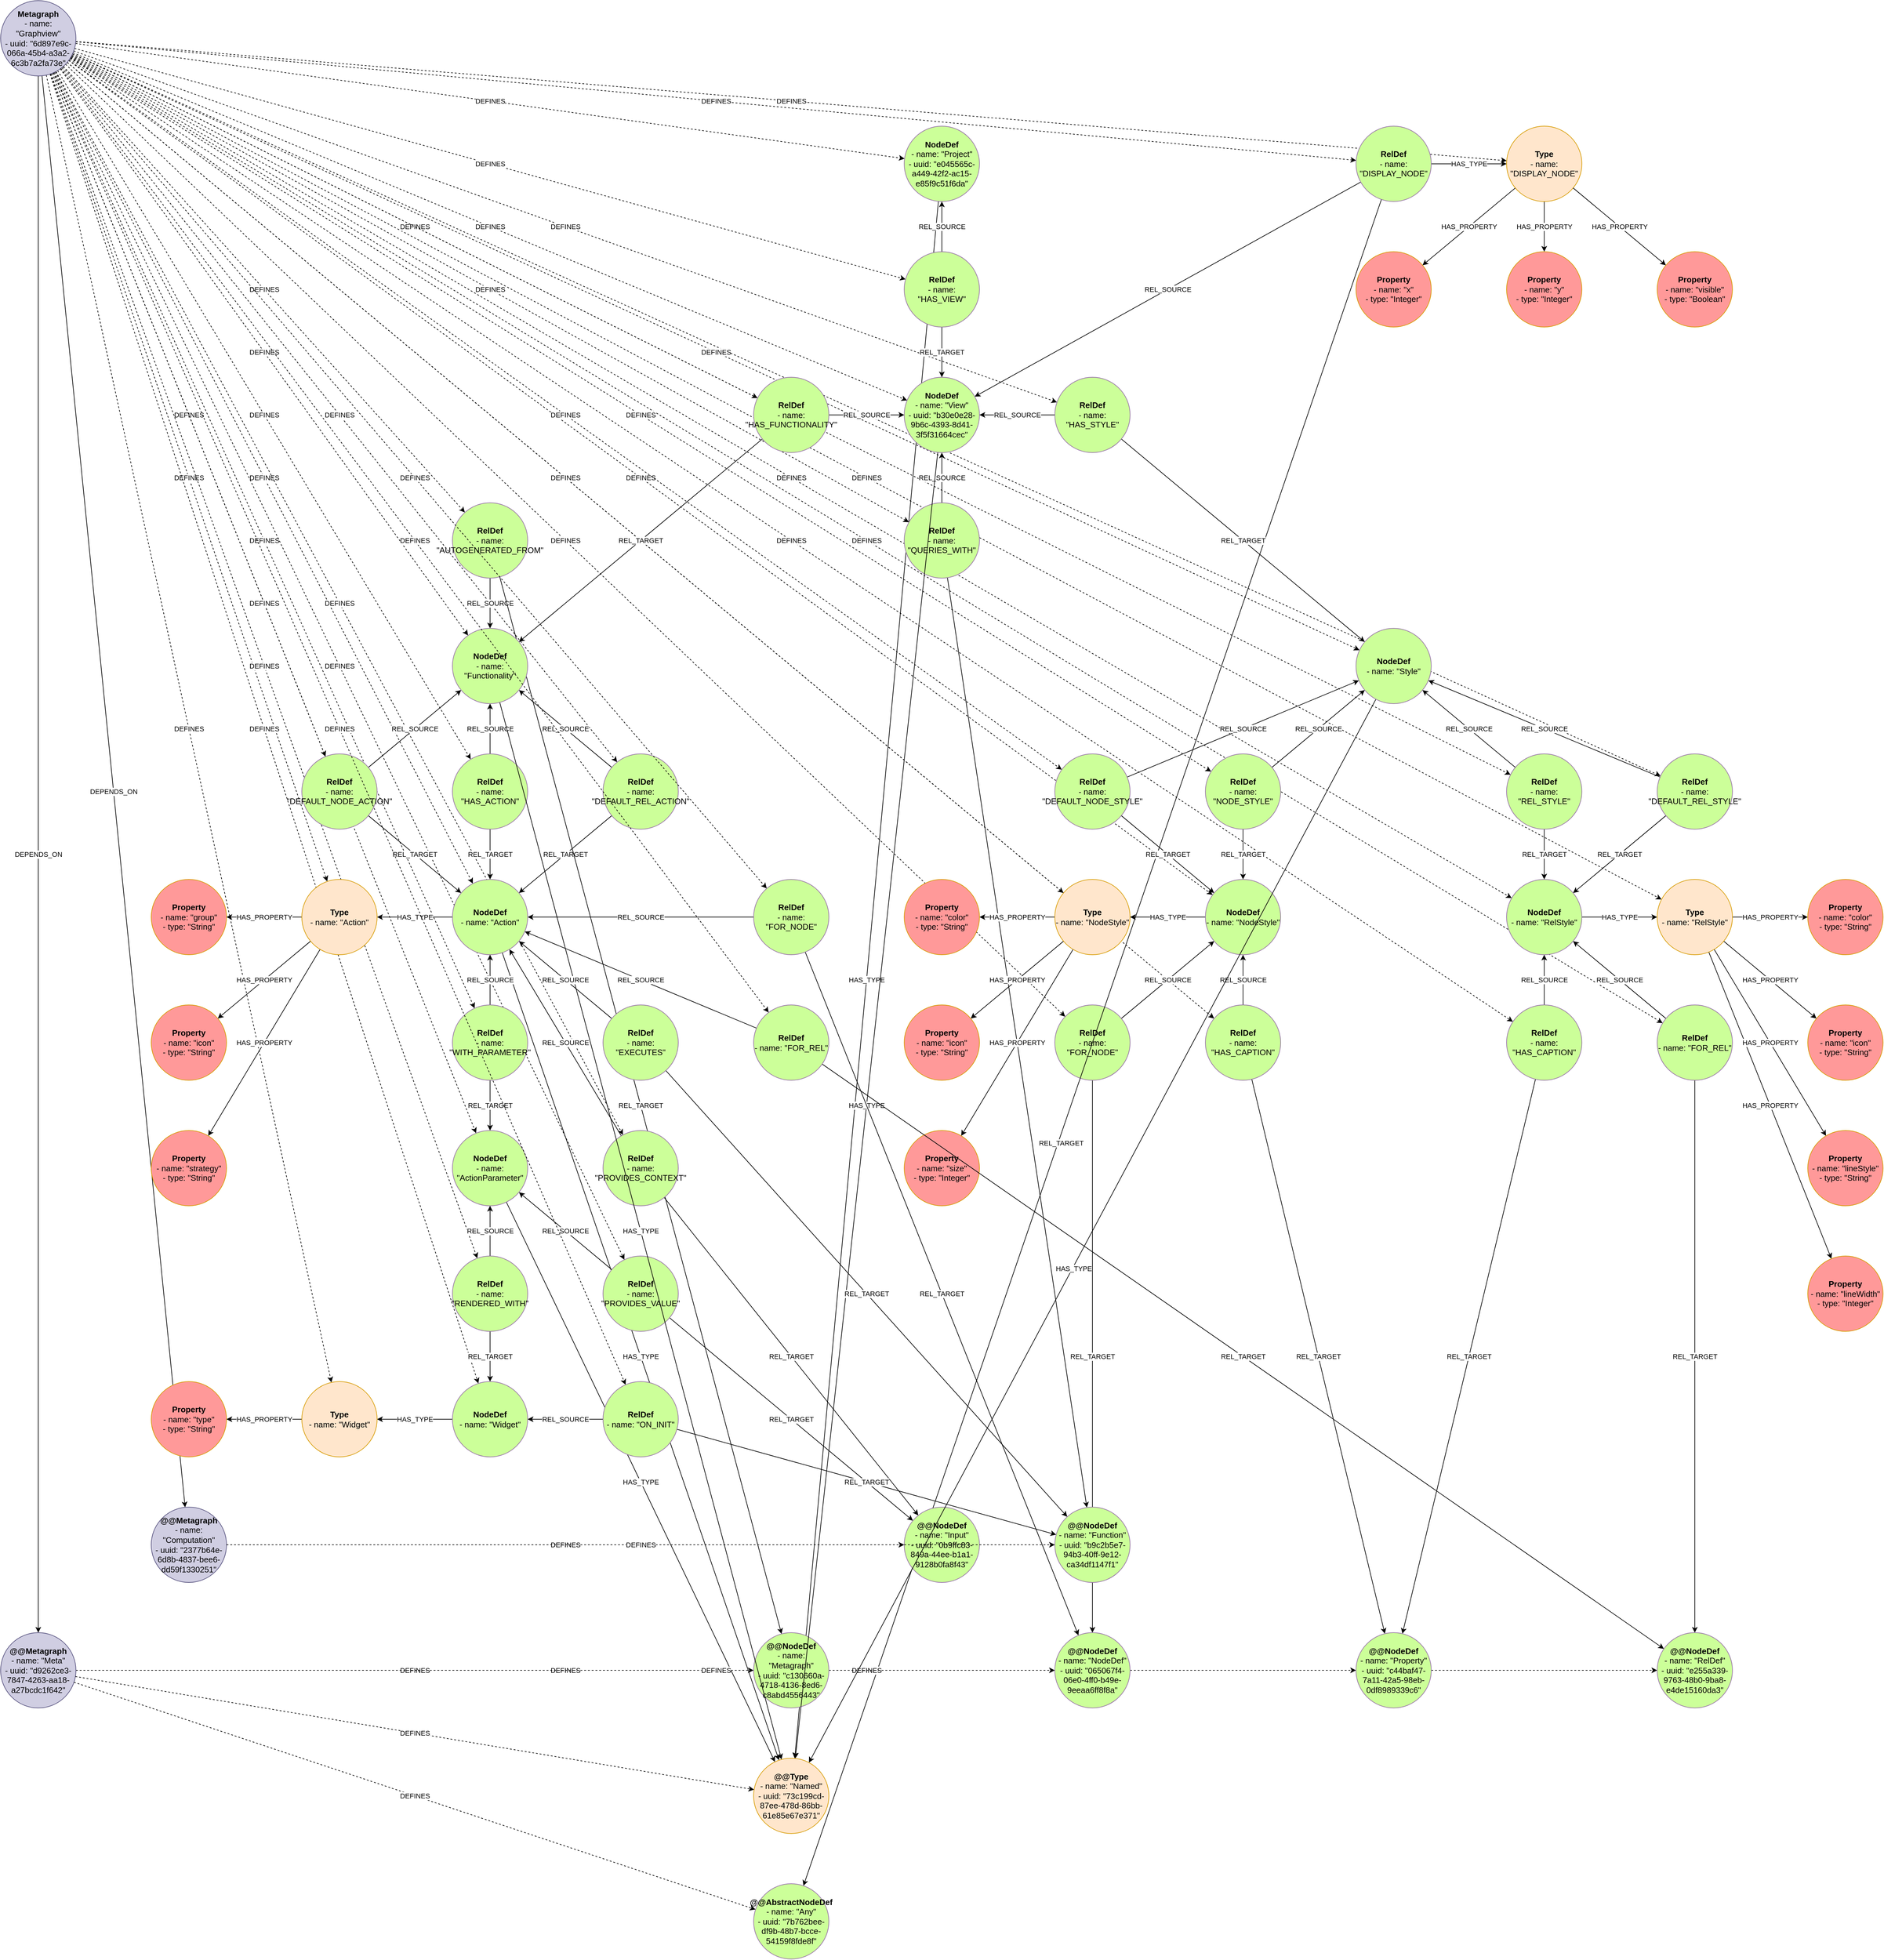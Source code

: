 <mxfile>
    <diagram id="LjE-Ckj6UFavFTyb6Hqb" name="Page-1">
        <mxGraphModel dx="1444" dy="1310" grid="1" gridSize="10" guides="1" tooltips="1" connect="1" arrows="1" fold="1" page="1" pageScale="1" pageWidth="1169" pageHeight="827" math="0" shadow="0">
            <root>
                <mxCell id="0"/>
                <mxCell id="1" parent="0"/>
                <mxCell id="294" value="REL_SOURCE" style="edgeStyle=none;html=1;" parent="1" source="290" target="57" edge="1">
                    <mxGeometry relative="1" as="geometry">
                        <mxPoint as="offset"/>
                    </mxGeometry>
                </mxCell>
                <mxCell id="186" value="REL_TARGET" style="edgeStyle=none;html=1;" parent="1" source="141" target="298" edge="1">
                    <mxGeometry relative="1" as="geometry">
                        <mxPoint x="3170" y="-820" as="targetPoint"/>
                    </mxGeometry>
                </mxCell>
                <mxCell id="4" value="DEFINES" style="edgeStyle=none;rounded=0;orthogonalLoop=1;jettySize=auto;html=1;dashed=1;" parent="1" source="45" target="91" edge="1">
                    <mxGeometry relative="1" as="geometry"/>
                </mxCell>
                <mxCell id="8" value="DEFINES" style="edgeStyle=none;rounded=0;orthogonalLoop=1;jettySize=auto;html=1;dashed=1;" parent="1" source="45" target="123" edge="1">
                    <mxGeometry relative="1" as="geometry"/>
                </mxCell>
                <mxCell id="9" value="DEFINES" style="edgeStyle=none;rounded=0;orthogonalLoop=1;jettySize=auto;html=1;dashed=1;" parent="1" source="45" target="141" edge="1">
                    <mxGeometry relative="1" as="geometry"/>
                </mxCell>
                <mxCell id="11" value="DEFINES" style="edgeStyle=none;rounded=0;orthogonalLoop=1;jettySize=auto;html=1;dashed=1;" parent="1" source="45" target="96" edge="1">
                    <mxGeometry relative="1" as="geometry"/>
                </mxCell>
                <mxCell id="12" value="DEFINES" style="edgeStyle=none;rounded=0;orthogonalLoop=1;jettySize=auto;html=1;dashed=1;" parent="1" source="45" target="74" edge="1">
                    <mxGeometry relative="1" as="geometry"/>
                </mxCell>
                <mxCell id="13" value="DEFINES" style="edgeStyle=none;rounded=0;orthogonalLoop=1;jettySize=auto;html=1;dashed=1;" parent="1" source="45" target="153" edge="1">
                    <mxGeometry relative="1" as="geometry"/>
                </mxCell>
                <mxCell id="14" value="DEFINES" style="edgeStyle=none;rounded=0;orthogonalLoop=1;jettySize=auto;html=1;dashed=1;" parent="1" source="45" target="48" edge="1">
                    <mxGeometry relative="1" as="geometry"/>
                </mxCell>
                <mxCell id="16" value="DEFINES" style="edgeStyle=none;rounded=0;orthogonalLoop=1;jettySize=auto;html=1;dashed=1;" parent="1" source="45" target="131" edge="1">
                    <mxGeometry relative="1" as="geometry"/>
                </mxCell>
                <mxCell id="17" value="DEFINES" style="edgeStyle=none;rounded=0;orthogonalLoop=1;jettySize=auto;html=1;dashed=1;" parent="1" source="45" target="110" edge="1">
                    <mxGeometry relative="1" as="geometry"/>
                </mxCell>
                <mxCell id="18" value="DEFINES" style="edgeStyle=none;rounded=0;orthogonalLoop=1;jettySize=auto;html=1;dashed=1;" parent="1" source="45" target="134" edge="1">
                    <mxGeometry relative="1" as="geometry"/>
                </mxCell>
                <mxCell id="24" value="DEFINES" style="edgeStyle=none;rounded=0;orthogonalLoop=1;jettySize=auto;html=1;dashed=1;" parent="1" source="45" target="102" edge="1">
                    <mxGeometry relative="1" as="geometry"/>
                </mxCell>
                <mxCell id="27" value="DEFINES" style="edgeStyle=none;rounded=0;orthogonalLoop=1;jettySize=auto;html=1;dashed=1;" parent="1" source="45" target="57" edge="1">
                    <mxGeometry relative="1" as="geometry"/>
                </mxCell>
                <mxCell id="28" value="DEFINES" style="edgeStyle=none;rounded=0;orthogonalLoop=1;jettySize=auto;html=1;dashed=1;" parent="1" source="45" target="157" edge="1">
                    <mxGeometry relative="1" as="geometry"/>
                </mxCell>
                <mxCell id="31" value="DEFINES" style="edgeStyle=none;rounded=0;orthogonalLoop=1;jettySize=auto;html=1;dashed=1;" parent="1" source="45" target="138" edge="1">
                    <mxGeometry relative="1" as="geometry"/>
                </mxCell>
                <mxCell id="32" value="DEFINES" style="edgeStyle=none;rounded=0;orthogonalLoop=1;jettySize=auto;html=1;dashed=1;" parent="1" source="45" target="76" edge="1">
                    <mxGeometry relative="1" as="geometry"/>
                </mxCell>
                <mxCell id="33" value="DEFINES" style="edgeStyle=none;rounded=0;orthogonalLoop=1;jettySize=auto;html=1;dashed=1;" parent="1" source="45" target="180" edge="1">
                    <mxGeometry relative="1" as="geometry"/>
                </mxCell>
                <mxCell id="34" value="DEFINES" style="edgeStyle=none;rounded=0;orthogonalLoop=1;jettySize=auto;html=1;dashed=1;" parent="1" source="45" target="148" edge="1">
                    <mxGeometry relative="1" as="geometry"/>
                </mxCell>
                <mxCell id="35" value="DEFINES" style="edgeStyle=none;rounded=0;orthogonalLoop=1;jettySize=auto;html=1;dashed=1;" parent="1" source="45" target="60" edge="1">
                    <mxGeometry relative="1" as="geometry"/>
                </mxCell>
                <mxCell id="36" value="DEFINES" style="edgeStyle=none;rounded=0;orthogonalLoop=1;jettySize=auto;html=1;dashed=1;" parent="1" source="45" target="151" edge="1">
                    <mxGeometry relative="1" as="geometry"/>
                </mxCell>
                <mxCell id="38" value="DEFINES" style="edgeStyle=none;rounded=0;orthogonalLoop=1;jettySize=auto;html=1;dashed=1;" parent="1" source="45" target="99" edge="1">
                    <mxGeometry relative="1" as="geometry"/>
                </mxCell>
                <mxCell id="40" value="DEFINES" style="edgeStyle=none;rounded=0;orthogonalLoop=1;jettySize=auto;html=1;dashed=1;" parent="1" source="45" target="54" edge="1">
                    <mxGeometry relative="1" as="geometry"/>
                </mxCell>
                <mxCell id="41" value="DEFINES" style="edgeStyle=none;rounded=0;orthogonalLoop=1;jettySize=auto;html=1;dashed=1;" parent="1" source="45" target="167" edge="1">
                    <mxGeometry relative="1" as="geometry"/>
                </mxCell>
                <mxCell id="42" value="DEFINES" style="edgeStyle=none;rounded=0;orthogonalLoop=1;jettySize=auto;html=1;dashed=1;" parent="1" source="45" target="69" edge="1">
                    <mxGeometry relative="1" as="geometry"/>
                </mxCell>
                <mxCell id="43" value="DEFINES" style="edgeStyle=none;rounded=0;orthogonalLoop=1;jettySize=auto;html=1;dashed=1;" parent="1" source="45" target="171" edge="1">
                    <mxGeometry relative="1" as="geometry"/>
                </mxCell>
                <mxCell id="44" value="DEFINES" style="edgeStyle=none;html=1;dashed=1;" parent="1" source="45" target="176" edge="1">
                    <mxGeometry relative="1" as="geometry"/>
                </mxCell>
                <mxCell id="192" value="DEPENDS_ON" style="edgeStyle=none;html=1;" parent="1" source="45" target="187" edge="1">
                    <mxGeometry relative="1" as="geometry">
                        <mxPoint x="2270" y="140" as="targetPoint"/>
                    </mxGeometry>
                </mxCell>
                <mxCell id="202" value="DEPENDS_ON" style="edgeStyle=none;html=1;" parent="1" source="45" target="201" edge="1">
                    <mxGeometry relative="1" as="geometry"/>
                </mxCell>
                <mxCell id="214" value="DEFINES" style="edgeStyle=none;html=1;dashed=1;" parent="1" source="45" target="211" edge="1">
                    <mxGeometry relative="1" as="geometry"/>
                </mxCell>
                <mxCell id="215" value="DEFINES" style="edgeStyle=none;html=1;dashed=1;" parent="1" source="45" target="210" edge="1">
                    <mxGeometry relative="1" as="geometry"/>
                </mxCell>
                <mxCell id="274" value="DEFINES" style="edgeStyle=none;html=1;dashed=1;" parent="1" source="45" target="226" edge="1">
                    <mxGeometry relative="1" as="geometry"/>
                </mxCell>
                <mxCell id="275" value="DEFINES" style="edgeStyle=none;html=1;dashed=1;" parent="1" source="45" target="232" edge="1">
                    <mxGeometry relative="1" as="geometry"/>
                </mxCell>
                <mxCell id="276" value="DEFINES" style="edgeStyle=none;html=1;dashed=1;" parent="1" source="45" target="237" edge="1">
                    <mxGeometry relative="1" as="geometry"/>
                </mxCell>
                <mxCell id="277" value="DEFINES" style="edgeStyle=none;html=1;dashed=1;" parent="1" source="45" target="236" edge="1">
                    <mxGeometry relative="1" as="geometry"/>
                </mxCell>
                <mxCell id="278" value="DEFINES" style="edgeStyle=none;html=1;dashed=1;" parent="1" source="45" target="229" edge="1">
                    <mxGeometry relative="1" as="geometry"/>
                </mxCell>
                <mxCell id="279" value="DEFINES" style="edgeStyle=none;html=1;dashed=1;" parent="1" source="45" target="234" edge="1">
                    <mxGeometry relative="1" as="geometry"/>
                </mxCell>
                <mxCell id="280" value="DEFINES" style="edgeStyle=none;html=1;dashed=1;" parent="1" source="45" target="235" edge="1">
                    <mxGeometry relative="1" as="geometry"/>
                </mxCell>
                <mxCell id="281" value="DEFINES" style="edgeStyle=none;html=1;dashed=1;" parent="1" source="45" target="221" edge="1">
                    <mxGeometry relative="1" as="geometry"/>
                </mxCell>
                <mxCell id="45" value="&lt;font color=&quot;#000000&quot;&gt;&lt;b style=&quot;font-size: 13px&quot;&gt;Metagraph&lt;/b&gt;&lt;br&gt;&lt;span style=&quot;font-size: 13px&quot;&gt;- name: &quot;Graphview&quot;&lt;/span&gt;&lt;br&gt;&lt;span style=&quot;font-size: 13px&quot;&gt;- uuid: &quot;6d897e9c-066a-45b4-a3a2-6c3b7a2fa73e&quot;&lt;/span&gt;&lt;br&gt;&lt;/font&gt;" style="ellipse;whiteSpace=wrap;html=1;aspect=fixed;direction=west;strokeColor=#56517e;fillColor=#d0cee2;" parent="1" vertex="1">
                    <mxGeometry x="40" y="40" width="120" height="120" as="geometry"/>
                </mxCell>
                <mxCell id="46" value="HAS_TYPE" style="edgeStyle=none;html=1;" parent="1" source="48" target="282" edge="1">
                    <mxGeometry relative="1" as="geometry"/>
                </mxCell>
                <mxCell id="48" value="&lt;b&gt;&lt;font style=&quot;font-size: 13px&quot; color=&quot;#000000&quot;&gt;NodeDef&lt;br&gt;&lt;/font&gt;&lt;/b&gt;&lt;span style=&quot;color: rgb(0 , 0 , 0) ; font-size: 13px&quot;&gt;- name: &quot;Project&quot;&lt;br&gt;&lt;/span&gt;&lt;font color=&quot;#000000&quot;&gt;&lt;span style=&quot;font-size: 13px&quot;&gt;- uuid: &quot;e045565c-a449-42f2-ac15-e85f9c51f6da&lt;/span&gt;&lt;span style=&quot;font-size: 13px&quot;&gt;&quot;&lt;/span&gt;&lt;br&gt;&lt;/font&gt;" style="ellipse;whiteSpace=wrap;html=1;aspect=fixed;direction=west;strokeColor=#9673a6;fillColor=#CCFF99;" parent="1" vertex="1">
                    <mxGeometry x="1480" y="240" width="120" height="120" as="geometry"/>
                </mxCell>
                <mxCell id="53" value="HAS_TYPE" style="edgeStyle=none;html=1;" parent="1" source="54" target="69" edge="1">
                    <mxGeometry relative="1" as="geometry"/>
                </mxCell>
                <mxCell id="54" value="&lt;b&gt;&lt;font style=&quot;font-size: 13px&quot; color=&quot;#000000&quot;&gt;NodeDef&lt;br&gt;&lt;/font&gt;&lt;/b&gt;&lt;span style=&quot;color: rgb(0 , 0 , 0) ; font-size: 13px&quot;&gt;- name: &quot;RelStyle&quot;&lt;/span&gt;&lt;b&gt;&lt;font style=&quot;font-size: 13px&quot; color=&quot;#000000&quot;&gt;&lt;br&gt;&lt;/font&gt;&lt;/b&gt;" style="ellipse;whiteSpace=wrap;html=1;aspect=fixed;direction=west;strokeColor=#9673a6;fillColor=#CCFF99;" parent="1" vertex="1">
                    <mxGeometry x="2440" y="1440" width="120" height="120" as="geometry"/>
                </mxCell>
                <mxCell id="55" value="HAS_TYPE" style="edgeStyle=none;html=1;" parent="1" source="57" target="282" edge="1">
                    <mxGeometry relative="1" as="geometry"/>
                </mxCell>
                <mxCell id="56" value="HAS_TYPE" style="edgeStyle=none;html=1;" parent="1" source="57" target="74" edge="1">
                    <mxGeometry relative="1" as="geometry"/>
                </mxCell>
                <mxCell id="57" value="&lt;b&gt;&lt;font style=&quot;font-size: 13px&quot; color=&quot;#000000&quot;&gt;NodeDef&lt;br&gt;&lt;/font&gt;&lt;/b&gt;&lt;span style=&quot;color: rgb(0 , 0 , 0) ; font-size: 13px&quot;&gt;- name: &quot;Action&quot;&lt;/span&gt;&lt;b&gt;&lt;font style=&quot;font-size: 13px&quot; color=&quot;#000000&quot;&gt;&lt;br&gt;&lt;/font&gt;&lt;/b&gt;" style="ellipse;whiteSpace=wrap;html=1;aspect=fixed;direction=west;strokeColor=#9673a6;fillColor=#CCFF99;" parent="1" vertex="1">
                    <mxGeometry x="760" y="1440" width="120" height="120" as="geometry"/>
                </mxCell>
                <mxCell id="58" value="HAS_TYPE" style="edgeStyle=none;html=1;" parent="1" source="60" target="282" edge="1">
                    <mxGeometry relative="1" as="geometry"/>
                </mxCell>
                <mxCell id="60" value="&lt;b&gt;&lt;font style=&quot;font-size: 13px&quot; color=&quot;#000000&quot;&gt;NodeDef&lt;br&gt;&lt;/font&gt;&lt;/b&gt;&lt;span style=&quot;color: rgb(0 , 0 , 0) ; font-size: 13px&quot;&gt;- name: &quot;ActionParameter&quot;&lt;/span&gt;&lt;b&gt;&lt;font style=&quot;font-size: 13px&quot; color=&quot;#000000&quot;&gt;&lt;br&gt;&lt;/font&gt;&lt;/b&gt;" style="ellipse;whiteSpace=wrap;html=1;aspect=fixed;direction=west;strokeColor=#9673a6;fillColor=#CCFF99;" parent="1" vertex="1">
                    <mxGeometry x="760" y="1840" width="120" height="120" as="geometry"/>
                </mxCell>
                <mxCell id="61" value="HAS_TYPE" style="edgeStyle=none;html=1;" parent="1" source="180" target="76" edge="1">
                    <mxGeometry relative="1" as="geometry"/>
                </mxCell>
                <mxCell id="65" value="HAS_PROPERTY" style="edgeStyle=none;rounded=0;orthogonalLoop=1;jettySize=auto;html=1;" parent="1" source="69" target="85" edge="1">
                    <mxGeometry relative="1" as="geometry"/>
                </mxCell>
                <mxCell id="66" value="HAS_PROPERTY" style="edgeStyle=none;rounded=0;orthogonalLoop=1;jettySize=auto;html=1;" parent="1" source="69" target="84" edge="1">
                    <mxGeometry relative="1" as="geometry"/>
                </mxCell>
                <mxCell id="67" value="HAS_PROPERTY" style="edgeStyle=none;rounded=0;orthogonalLoop=1;jettySize=auto;html=1;" parent="1" source="69" target="83" edge="1">
                    <mxGeometry relative="1" as="geometry"/>
                </mxCell>
                <mxCell id="68" value="HAS_PROPERTY" style="edgeStyle=none;rounded=0;orthogonalLoop=1;jettySize=auto;html=1;" parent="1" source="69" target="82" edge="1">
                    <mxGeometry relative="1" as="geometry"/>
                </mxCell>
                <mxCell id="69" value="&lt;font style=&quot;font-size: 13px&quot; color=&quot;#000000&quot;&gt;&lt;b&gt;Type&lt;/b&gt;&lt;br&gt;- name: &quot;RelStyle&quot;&lt;br&gt;&lt;/font&gt;" style="ellipse;whiteSpace=wrap;html=1;aspect=fixed;direction=west;fillColor=#ffe6cc;strokeColor=#d79b00;" parent="1" vertex="1">
                    <mxGeometry x="2680" y="1440" width="120" height="120" as="geometry"/>
                </mxCell>
                <mxCell id="72" value="HAS_PROPERTY" style="edgeStyle=none;rounded=0;orthogonalLoop=1;jettySize=auto;html=1;" parent="1" source="74" target="86" edge="1">
                    <mxGeometry relative="1" as="geometry"/>
                </mxCell>
                <mxCell id="73" value="HAS_PROPERTY" style="edgeStyle=none;rounded=0;orthogonalLoop=1;jettySize=auto;html=1;" parent="1" source="74" target="181" edge="1">
                    <mxGeometry relative="1" as="geometry"/>
                </mxCell>
                <mxCell id="209" value="HAS_PROPERTY" style="edgeStyle=none;html=1;" parent="1" source="74" target="208" edge="1">
                    <mxGeometry relative="1" as="geometry"/>
                </mxCell>
                <mxCell id="74" value="&lt;font style=&quot;font-size: 13px&quot; color=&quot;#000000&quot;&gt;&lt;b&gt;Type&lt;/b&gt;&lt;br&gt;- name: &quot;Action&quot;&lt;br&gt;&lt;/font&gt;" style="ellipse;whiteSpace=wrap;html=1;aspect=fixed;direction=west;fillColor=#ffe6cc;strokeColor=#d79b00;" parent="1" vertex="1">
                    <mxGeometry x="520" y="1440" width="120" height="120" as="geometry"/>
                </mxCell>
                <mxCell id="75" value="HAS_PROPERTY" style="edgeStyle=none;rounded=0;orthogonalLoop=1;jettySize=auto;html=1;" parent="1" source="76" target="81" edge="1">
                    <mxGeometry relative="1" as="geometry"/>
                </mxCell>
                <mxCell id="76" value="&lt;font style=&quot;font-size: 13px&quot; color=&quot;#000000&quot;&gt;&lt;b&gt;Type&lt;/b&gt;&lt;br&gt;- name: &quot;Widget&quot;&lt;br&gt;&lt;/font&gt;" style="ellipse;whiteSpace=wrap;html=1;aspect=fixed;direction=west;fillColor=#ffe6cc;strokeColor=#d79b00;" parent="1" vertex="1">
                    <mxGeometry x="520" y="2240" width="120" height="120" as="geometry"/>
                </mxCell>
                <mxCell id="81" value="&lt;font style=&quot;font-size: 13px&quot; color=&quot;#000000&quot;&gt;&lt;b&gt;Property&lt;/b&gt;&lt;br&gt;- name: &quot;type&quot;&lt;br&gt;- type: &quot;String&quot;&lt;br&gt;&lt;/font&gt;" style="ellipse;whiteSpace=wrap;html=1;aspect=fixed;direction=west;strokeColor=#d79b00;fillColor=#FF9999;" parent="1" vertex="1">
                    <mxGeometry x="280" y="2240" width="120" height="120" as="geometry"/>
                </mxCell>
                <mxCell id="82" value="&lt;font style=&quot;font-size: 13px&quot; color=&quot;#000000&quot;&gt;&lt;b&gt;Property&lt;/b&gt;&lt;br&gt;- name: &quot;color&quot;&lt;br&gt;- type: &quot;String&quot;&lt;br&gt;&lt;/font&gt;" style="ellipse;whiteSpace=wrap;html=1;aspect=fixed;direction=west;strokeColor=#d79b00;fillColor=#FF9999;" parent="1" vertex="1">
                    <mxGeometry x="2920" y="1440" width="120" height="120" as="geometry"/>
                </mxCell>
                <mxCell id="83" value="&lt;font style=&quot;font-size: 13px&quot; color=&quot;#000000&quot;&gt;&lt;b&gt;Property&lt;/b&gt;&lt;br&gt;- name: &quot;icon&quot;&lt;br&gt;- type: &quot;String&quot;&lt;br&gt;&lt;/font&gt;" style="ellipse;whiteSpace=wrap;html=1;aspect=fixed;direction=west;strokeColor=#d79b00;fillColor=#FF9999;" parent="1" vertex="1">
                    <mxGeometry x="2920" y="1640" width="120" height="120" as="geometry"/>
                </mxCell>
                <mxCell id="84" value="&lt;font style=&quot;font-size: 13px&quot; color=&quot;#000000&quot;&gt;&lt;b&gt;Property&lt;/b&gt;&lt;br&gt;- name: &quot;lineStyle&quot;&lt;br&gt;- type: &quot;String&quot;&lt;br&gt;&lt;/font&gt;" style="ellipse;whiteSpace=wrap;html=1;aspect=fixed;direction=west;strokeColor=#d79b00;fillColor=#FF9999;" parent="1" vertex="1">
                    <mxGeometry x="2920" y="1840" width="120" height="120" as="geometry"/>
                </mxCell>
                <mxCell id="85" value="&lt;font style=&quot;font-size: 13px&quot; color=&quot;#000000&quot;&gt;&lt;b&gt;Property&lt;/b&gt;&lt;br&gt;- name: &quot;lineWidth&quot;&lt;br&gt;- type: &quot;Integer&quot;&lt;br&gt;&lt;/font&gt;" style="ellipse;whiteSpace=wrap;html=1;aspect=fixed;direction=west;strokeColor=#d79b00;fillColor=#FF9999;" parent="1" vertex="1">
                    <mxGeometry x="2920" y="2040" width="120" height="120" as="geometry"/>
                </mxCell>
                <mxCell id="86" value="&lt;font style=&quot;font-size: 13px&quot; color=&quot;#000000&quot;&gt;&lt;b&gt;Property&lt;/b&gt;&lt;br&gt;- name: &quot;icon&quot;&lt;br&gt;- type: &quot;String&quot;&lt;br&gt;&lt;/font&gt;" style="ellipse;whiteSpace=wrap;html=1;aspect=fixed;direction=west;strokeColor=#d79b00;fillColor=#FF9999;" parent="1" vertex="1">
                    <mxGeometry x="280" y="1640" width="120" height="120" as="geometry"/>
                </mxCell>
                <mxCell id="89" value="HAS_PROPERTY" style="edgeStyle=none;rounded=0;orthogonalLoop=1;jettySize=auto;html=1;" parent="1" source="91" target="92" edge="1">
                    <mxGeometry relative="1" as="geometry"/>
                </mxCell>
                <mxCell id="90" value="HAS_PROPERTY" style="edgeStyle=none;rounded=0;orthogonalLoop=1;jettySize=auto;html=1;" parent="1" source="91" target="93" edge="1">
                    <mxGeometry relative="1" as="geometry"/>
                </mxCell>
                <mxCell id="91" value="&lt;font style=&quot;font-size: 13px&quot; color=&quot;#000000&quot;&gt;&lt;b&gt;Type&lt;/b&gt;&lt;br&gt;- name: &quot;&lt;/font&gt;&lt;span style=&quot;color: rgb(0 , 0 , 0) ; font-size: 13px&quot;&gt;DISPLAY_NODE&lt;/span&gt;&lt;font style=&quot;font-size: 13px&quot; color=&quot;#000000&quot;&gt;&quot;&lt;br&gt;&lt;/font&gt;" style="ellipse;whiteSpace=wrap;html=1;aspect=fixed;direction=west;fillColor=#ffe6cc;strokeColor=#d79b00;" parent="1" vertex="1">
                    <mxGeometry x="2440" y="240" width="120" height="120" as="geometry"/>
                </mxCell>
                <mxCell id="92" value="&lt;font style=&quot;font-size: 13px&quot; color=&quot;#000000&quot;&gt;&lt;b&gt;Property&lt;/b&gt;&lt;br&gt;- name: &quot;x&quot;&lt;br&gt;- type: &quot;Integer&quot;&lt;br&gt;&lt;/font&gt;" style="ellipse;whiteSpace=wrap;html=1;aspect=fixed;direction=west;strokeColor=#d79b00;fillColor=#FF9999;" parent="1" vertex="1">
                    <mxGeometry x="2200" y="440" width="120" height="120" as="geometry"/>
                </mxCell>
                <mxCell id="93" value="&lt;font style=&quot;font-size: 13px&quot; color=&quot;#000000&quot;&gt;&lt;b&gt;Property&lt;/b&gt;&lt;br&gt;- name: &quot;y&quot;&lt;br&gt;- type: &quot;Integer&quot;&lt;br&gt;&lt;/font&gt;" style="ellipse;whiteSpace=wrap;html=1;aspect=fixed;direction=west;strokeColor=#d79b00;fillColor=#FF9999;" parent="1" vertex="1">
                    <mxGeometry x="2440" y="440" width="120" height="120" as="geometry"/>
                </mxCell>
                <mxCell id="95" value="REL_SOURCE" style="edgeStyle=none;html=1;" parent="1" source="96" target="167" edge="1">
                    <mxGeometry relative="1" as="geometry">
                        <mxPoint x="2140" y="1930" as="targetPoint"/>
                    </mxGeometry>
                </mxCell>
                <mxCell id="205" value="REL_TARGET" style="edgeStyle=none;html=1;" parent="1" source="96" target="198" edge="1">
                    <mxGeometry relative="1" as="geometry"/>
                </mxCell>
                <mxCell id="96" value="&lt;b&gt;&lt;font style=&quot;font-size: 13px&quot; color=&quot;#000000&quot;&gt;RelDef&lt;br&gt;&lt;/font&gt;&lt;/b&gt;&lt;span style=&quot;color: rgb(0 , 0 , 0) ; font-size: 13px&quot;&gt;- name: &quot;HAS_CAPTION&quot;&lt;/span&gt;&lt;b&gt;&lt;font style=&quot;font-size: 13px&quot; color=&quot;#000000&quot;&gt;&lt;br&gt;&lt;/font&gt;&lt;/b&gt;" style="ellipse;whiteSpace=wrap;html=1;aspect=fixed;direction=west;strokeColor=#9673a6;fillColor=#CCFF99;" parent="1" vertex="1">
                    <mxGeometry x="1960" y="1640" width="120" height="120" as="geometry"/>
                </mxCell>
                <mxCell id="98" value="REL_SOURCE" style="edgeStyle=none;html=1;" parent="1" source="99" target="54" edge="1">
                    <mxGeometry relative="1" as="geometry">
                        <mxPoint x="2280" y="2070" as="targetPoint"/>
                    </mxGeometry>
                </mxCell>
                <mxCell id="204" value="REL_TARGET" style="edgeStyle=none;html=1;" parent="1" source="99" target="198" edge="1">
                    <mxGeometry relative="1" as="geometry"/>
                </mxCell>
                <mxCell id="99" value="&lt;b&gt;&lt;font style=&quot;font-size: 13px&quot; color=&quot;#000000&quot;&gt;RelDef&lt;br&gt;&lt;/font&gt;&lt;/b&gt;&lt;span style=&quot;color: rgb(0 , 0 , 0) ; font-size: 13px&quot;&gt;- name: &quot;HAS_CAPTION&quot;&lt;/span&gt;&lt;b&gt;&lt;font style=&quot;font-size: 13px&quot; color=&quot;#000000&quot;&gt;&lt;br&gt;&lt;/font&gt;&lt;/b&gt;" style="ellipse;whiteSpace=wrap;html=1;aspect=fixed;direction=west;strokeColor=#9673a6;fillColor=#CCFF99;" parent="1" vertex="1">
                    <mxGeometry x="2440" y="1640" width="120" height="120" as="geometry"/>
                </mxCell>
                <mxCell id="100" value="REL_SOURCE" style="edgeStyle=none;rounded=0;orthogonalLoop=1;jettySize=auto;html=1;" parent="1" source="102" target="167" edge="1">
                    <mxGeometry relative="1" as="geometry">
                        <mxPoint x="2250" y="1990" as="targetPoint"/>
                    </mxGeometry>
                </mxCell>
                <mxCell id="207" value="REL_TARGET" style="edgeStyle=none;html=1;" parent="1" source="102" target="199" edge="1">
                    <mxGeometry relative="1" as="geometry"/>
                </mxCell>
                <mxCell id="102" value="&lt;b&gt;&lt;font style=&quot;font-size: 13px&quot; color=&quot;#000000&quot;&gt;RelDef&lt;br&gt;&lt;/font&gt;&lt;/b&gt;&lt;span style=&quot;color: rgb(0 , 0 , 0) ; font-size: 13px&quot;&gt;- name: &quot;FOR_NODE&quot;&lt;/span&gt;&lt;b&gt;&lt;font style=&quot;font-size: 13px&quot; color=&quot;#000000&quot;&gt;&lt;br&gt;&lt;/font&gt;&lt;/b&gt;" style="ellipse;whiteSpace=wrap;html=1;aspect=fixed;direction=west;strokeColor=#9673a6;fillColor=#CCFF99;" parent="1" vertex="1">
                    <mxGeometry x="1720" y="1640" width="120" height="120" as="geometry"/>
                </mxCell>
                <mxCell id="107" value="REL_SOURCE" style="edgeStyle=none;rounded=0;orthogonalLoop=1;jettySize=auto;html=1;" parent="1" source="110" target="221" edge="1">
                    <mxGeometry relative="1" as="geometry"/>
                </mxCell>
                <mxCell id="108" value="REL_TARGET" style="edgeStyle=none;rounded=0;orthogonalLoop=1;jettySize=auto;html=1;" parent="1" source="110" target="57" edge="1">
                    <mxGeometry relative="1" as="geometry"/>
                </mxCell>
                <mxCell id="110" value="&lt;b&gt;&lt;font style=&quot;font-size: 13px&quot; color=&quot;#000000&quot;&gt;RelDef&lt;br&gt;&lt;/font&gt;&lt;/b&gt;&lt;span style=&quot;color: rgb(0 , 0 , 0) ; font-size: 13px&quot;&gt;- name: &quot;DEFAULT_NODE_ACTION&quot;&lt;/span&gt;&lt;b&gt;&lt;font style=&quot;font-size: 13px&quot; color=&quot;#000000&quot;&gt;&lt;br&gt;&lt;/font&gt;&lt;/b&gt;" style="ellipse;whiteSpace=wrap;html=1;aspect=fixed;direction=west;strokeColor=#9673a6;fillColor=#CCFF99;" parent="1" vertex="1">
                    <mxGeometry x="520" y="1240" width="120" height="120" as="geometry"/>
                </mxCell>
                <mxCell id="119" value="REL_SOURCE" style="edgeStyle=none;rounded=0;orthogonalLoop=1;jettySize=auto;html=1;" parent="1" source="123" target="210" edge="1">
                    <mxGeometry relative="1" as="geometry"/>
                </mxCell>
                <mxCell id="120" value="REL_TARGET" style="edgeStyle=none;rounded=0;orthogonalLoop=1;jettySize=auto;html=1;" parent="1" source="123" target="284" edge="1">
                    <mxGeometry x="0.118" y="5" relative="1" as="geometry">
                        <mxPoint x="1830" y="2930" as="targetPoint"/>
                        <mxPoint as="offset"/>
                    </mxGeometry>
                </mxCell>
                <mxCell id="121" value="HAS_TYPE" style="edgeStyle=none;html=1;" parent="1" source="123" target="91" edge="1">
                    <mxGeometry relative="1" as="geometry"/>
                </mxCell>
                <mxCell id="123" value="&lt;b&gt;&lt;font style=&quot;font-size: 13px&quot; color=&quot;#000000&quot;&gt;RelDef&lt;br&gt;&lt;/font&gt;&lt;/b&gt;&lt;span style=&quot;color: rgb(0 , 0 , 0) ; font-size: 13px&quot;&gt;- name: &quot;DISPLAY_NODE&quot;&lt;/span&gt;&lt;b&gt;&lt;font style=&quot;font-size: 13px&quot; color=&quot;#000000&quot;&gt;&lt;br&gt;&lt;/font&gt;&lt;/b&gt;" style="ellipse;whiteSpace=wrap;html=1;aspect=fixed;direction=west;strokeColor=#9673a6;fillColor=#CCFF99;" parent="1" vertex="1">
                    <mxGeometry x="2200" y="240" width="120" height="120" as="geometry"/>
                </mxCell>
                <mxCell id="128" value="REL_SOURCE" style="edgeStyle=none;rounded=0;orthogonalLoop=1;jettySize=auto;html=1;" parent="1" source="131" target="221" edge="1">
                    <mxGeometry relative="1" as="geometry"/>
                </mxCell>
                <mxCell id="129" value="REL_TARGET" style="edgeStyle=none;rounded=0;orthogonalLoop=1;jettySize=auto;html=1;" parent="1" source="131" target="57" edge="1">
                    <mxGeometry relative="1" as="geometry"/>
                </mxCell>
                <mxCell id="131" value="&lt;b&gt;&lt;font style=&quot;font-size: 13px&quot; color=&quot;#000000&quot;&gt;RelDef&lt;br&gt;&lt;/font&gt;&lt;/b&gt;&lt;span style=&quot;color: rgb(0 , 0 , 0) ; font-size: 13px&quot;&gt;- name: &quot;DEFAULT_REL_ACTION&quot;&lt;/span&gt;&lt;b&gt;&lt;font style=&quot;font-size: 13px&quot; color=&quot;#000000&quot;&gt;&lt;br&gt;&lt;/font&gt;&lt;/b&gt;" style="ellipse;whiteSpace=wrap;html=1;aspect=fixed;direction=west;strokeColor=#9673a6;fillColor=#CCFF99;" parent="1" vertex="1">
                    <mxGeometry x="1000" y="1240" width="120" height="120" as="geometry"/>
                </mxCell>
                <mxCell id="132" value="REL_SOURCE" style="edgeStyle=none;rounded=0;orthogonalLoop=1;jettySize=auto;html=1;" parent="1" source="134" target="54" edge="1">
                    <mxGeometry relative="1" as="geometry">
                        <mxPoint x="2600" y="2150" as="targetPoint"/>
                    </mxGeometry>
                </mxCell>
                <mxCell id="206" value="REL_TARGET" style="edgeStyle=none;html=1;" parent="1" source="134" target="200" edge="1">
                    <mxGeometry relative="1" as="geometry"/>
                </mxCell>
                <mxCell id="134" value="&lt;b&gt;&lt;font style=&quot;font-size: 13px&quot; color=&quot;#000000&quot;&gt;RelDef&lt;br&gt;&lt;/font&gt;&lt;/b&gt;&lt;span style=&quot;color: rgb(0 , 0 , 0) ; font-size: 13px&quot;&gt;- name: &quot;FOR_REL&quot;&lt;/span&gt;&lt;b&gt;&lt;font style=&quot;font-size: 13px&quot; color=&quot;#000000&quot;&gt;&lt;br&gt;&lt;/font&gt;&lt;/b&gt;" style="ellipse;whiteSpace=wrap;html=1;aspect=fixed;direction=west;strokeColor=#9673a6;fillColor=#CCFF99;" parent="1" vertex="1">
                    <mxGeometry x="2680" y="1640" width="120" height="120" as="geometry"/>
                </mxCell>
                <mxCell id="135" value="REL_SOURCE" style="edgeStyle=none;rounded=0;orthogonalLoop=1;jettySize=auto;html=1;" parent="1" source="138" target="57" edge="1">
                    <mxGeometry relative="1" as="geometry"/>
                </mxCell>
                <mxCell id="136" value="REL_TARGET" style="edgeStyle=none;rounded=0;orthogonalLoop=1;jettySize=auto;html=1;" parent="1" source="138" target="60" edge="1">
                    <mxGeometry relative="1" as="geometry"/>
                </mxCell>
                <mxCell id="138" value="&lt;b&gt;&lt;font style=&quot;font-size: 13px&quot; color=&quot;#000000&quot;&gt;RelDef&lt;br&gt;&lt;/font&gt;&lt;/b&gt;&lt;span style=&quot;color: rgb(0 , 0 , 0) ; font-size: 13px&quot;&gt;- name: &quot;WITH_PARAMETER&quot;&lt;/span&gt;&lt;b&gt;&lt;font style=&quot;font-size: 13px&quot; color=&quot;#000000&quot;&gt;&lt;br&gt;&lt;/font&gt;&lt;/b&gt;" style="ellipse;whiteSpace=wrap;html=1;aspect=fixed;direction=west;strokeColor=#9673a6;fillColor=#CCFF99;" parent="1" vertex="1">
                    <mxGeometry x="760" y="1640" width="120" height="120" as="geometry"/>
                </mxCell>
                <mxCell id="139" value="REL_SOURCE" style="edgeStyle=none;rounded=0;orthogonalLoop=1;jettySize=auto;html=1;" parent="1" source="141" target="210" edge="1">
                    <mxGeometry relative="1" as="geometry"/>
                </mxCell>
                <mxCell id="141" value="&lt;b&gt;&lt;font style=&quot;font-size: 13px&quot; color=&quot;#000000&quot;&gt;RelDef&lt;br&gt;&lt;/font&gt;&lt;/b&gt;&lt;span style=&quot;color: rgb(0 , 0 , 0) ; font-size: 13px&quot;&gt;- name: &quot;QUERIES_WITH&quot;&lt;/span&gt;&lt;b&gt;&lt;font style=&quot;font-size: 13px&quot; color=&quot;#000000&quot;&gt;&lt;br&gt;&lt;/font&gt;&lt;/b&gt;" style="ellipse;whiteSpace=wrap;html=1;aspect=fixed;direction=west;strokeColor=#9673a6;fillColor=#CCFF99;" parent="1" vertex="1">
                    <mxGeometry x="1480" y="840" width="120" height="120" as="geometry"/>
                </mxCell>
                <mxCell id="145" value="REL_SOURCE" style="edgeStyle=none;rounded=0;orthogonalLoop=1;jettySize=auto;html=1;" parent="1" source="148" target="60" edge="1">
                    <mxGeometry relative="1" as="geometry"/>
                </mxCell>
                <mxCell id="146" value="REL_TARGET" style="edgeStyle=none;rounded=0;orthogonalLoop=1;jettySize=auto;html=1;" parent="1" source="148" target="180" edge="1">
                    <mxGeometry relative="1" as="geometry"/>
                </mxCell>
                <mxCell id="148" value="&lt;b&gt;&lt;font style=&quot;font-size: 13px&quot; color=&quot;#000000&quot;&gt;RelDef&lt;br&gt;&lt;/font&gt;&lt;/b&gt;&lt;span style=&quot;color: rgb(0 , 0 , 0) ; font-size: 13px&quot;&gt;- name: &quot;RENDERED_WITH&quot;&lt;/span&gt;&lt;b&gt;&lt;font style=&quot;font-size: 13px&quot; color=&quot;#000000&quot;&gt;&lt;br&gt;&lt;/font&gt;&lt;/b&gt;" style="ellipse;whiteSpace=wrap;html=1;aspect=fixed;direction=west;strokeColor=#9673a6;fillColor=#CCFF99;" parent="1" vertex="1">
                    <mxGeometry x="760" y="2040" width="120" height="120" as="geometry"/>
                </mxCell>
                <mxCell id="149" value="REL_SOURCE" style="edgeStyle=none;rounded=0;orthogonalLoop=1;jettySize=auto;html=1;" parent="1" source="151" target="60" edge="1">
                    <mxGeometry relative="1" as="geometry"/>
                </mxCell>
                <mxCell id="184" value="REL_TARGET" style="edgeStyle=none;html=1;" parent="1" source="151" target="189" edge="1">
                    <mxGeometry relative="1" as="geometry">
                        <mxPoint x="2700" y="-1470" as="targetPoint"/>
                    </mxGeometry>
                </mxCell>
                <mxCell id="151" value="&lt;b&gt;&lt;font style=&quot;font-size: 13px&quot; color=&quot;#000000&quot;&gt;RelDef&lt;br&gt;&lt;/font&gt;&lt;/b&gt;&lt;span style=&quot;color: rgb(0 , 0 , 0) ; font-size: 13px&quot;&gt;- name: &quot;PROVIDES_VALUE&quot;&lt;/span&gt;&lt;b&gt;&lt;font style=&quot;font-size: 13px&quot; color=&quot;#000000&quot;&gt;&lt;br&gt;&lt;/font&gt;&lt;/b&gt;" style="ellipse;whiteSpace=wrap;html=1;aspect=fixed;direction=west;strokeColor=#9673a6;fillColor=#CCFF99;" parent="1" vertex="1">
                    <mxGeometry x="1000" y="2040" width="120" height="120" as="geometry"/>
                </mxCell>
                <mxCell id="152" value="REL_SOURCE" style="edgeStyle=none;rounded=0;orthogonalLoop=1;jettySize=auto;html=1;" parent="1" source="153" target="221" edge="1">
                    <mxGeometry relative="1" as="geometry"/>
                </mxCell>
                <mxCell id="203" value="REL_TARGET" style="edgeStyle=none;html=1;" parent="1" source="153" target="197" edge="1">
                    <mxGeometry relative="1" as="geometry">
                        <mxPoint x="2790" y="-1260" as="targetPoint"/>
                    </mxGeometry>
                </mxCell>
                <mxCell id="153" value="&lt;b&gt;&lt;font style=&quot;font-size: 13px&quot; color=&quot;#000000&quot;&gt;RelDef&lt;br&gt;&lt;/font&gt;&lt;/b&gt;&lt;span style=&quot;color: rgb(0 , 0 , 0) ; font-size: 13px&quot;&gt;- name: &quot;AUTOGENERATED_FROM&quot;&lt;/span&gt;&lt;b&gt;&lt;font style=&quot;font-size: 13px&quot; color=&quot;#000000&quot;&gt;&lt;br&gt;&lt;/font&gt;&lt;/b&gt;" style="ellipse;whiteSpace=wrap;html=1;aspect=fixed;direction=west;strokeColor=#9673a6;fillColor=#CCFF99;" parent="1" vertex="1">
                    <mxGeometry x="760" y="840" width="120" height="120" as="geometry"/>
                </mxCell>
                <mxCell id="154" value="REL_SOURCE" style="edgeStyle=none;rounded=0;orthogonalLoop=1;jettySize=auto;html=1;" parent="1" source="157" target="221" edge="1">
                    <mxGeometry relative="1" as="geometry"/>
                </mxCell>
                <mxCell id="155" value="REL_TARGET" style="edgeStyle=none;rounded=0;orthogonalLoop=1;jettySize=auto;html=1;" parent="1" source="157" target="57" edge="1">
                    <mxGeometry relative="1" as="geometry"/>
                </mxCell>
                <mxCell id="157" value="&lt;b&gt;&lt;font style=&quot;font-size: 13px&quot; color=&quot;#000000&quot;&gt;RelDef&lt;br&gt;&lt;/font&gt;&lt;/b&gt;&lt;span style=&quot;color: rgb(0 , 0 , 0) ; font-size: 13px&quot;&gt;- name: &quot;HAS_ACTION&quot;&lt;/span&gt;&lt;b&gt;&lt;font style=&quot;font-size: 13px&quot; color=&quot;#000000&quot;&gt;&lt;br&gt;&lt;/font&gt;&lt;/b&gt;" style="ellipse;whiteSpace=wrap;html=1;aspect=fixed;direction=west;strokeColor=#9673a6;fillColor=#CCFF99;" parent="1" vertex="1">
                    <mxGeometry x="760" y="1240" width="120" height="120" as="geometry"/>
                </mxCell>
                <mxCell id="166" value="HAS_TYPE" style="edgeStyle=none;html=1;" parent="1" source="167" target="171" edge="1">
                    <mxGeometry relative="1" as="geometry"/>
                </mxCell>
                <mxCell id="167" value="&lt;b&gt;&lt;font style=&quot;font-size: 13px&quot; color=&quot;#000000&quot;&gt;NodeDef&lt;br&gt;&lt;/font&gt;&lt;/b&gt;&lt;span style=&quot;color: rgb(0 , 0 , 0) ; font-size: 13px&quot;&gt;- name: &quot;NodeStyle&quot;&lt;/span&gt;&lt;b&gt;&lt;font style=&quot;font-size: 13px&quot; color=&quot;#000000&quot;&gt;&lt;br&gt;&lt;/font&gt;&lt;/b&gt;" style="ellipse;whiteSpace=wrap;html=1;aspect=fixed;direction=west;strokeColor=#9673a6;fillColor=#CCFF99;" parent="1" vertex="1">
                    <mxGeometry x="1960" y="1440" width="120" height="120" as="geometry"/>
                </mxCell>
                <mxCell id="168" value="HAS_PROPERTY" style="edgeStyle=none;rounded=0;orthogonalLoop=1;jettySize=auto;html=1;" parent="1" source="171" target="174" edge="1">
                    <mxGeometry relative="1" as="geometry"/>
                </mxCell>
                <mxCell id="169" value="HAS_PROPERTY" style="edgeStyle=none;rounded=0;orthogonalLoop=1;jettySize=auto;html=1;" parent="1" source="171" target="173" edge="1">
                    <mxGeometry relative="1" as="geometry"/>
                </mxCell>
                <mxCell id="170" value="HAS_PROPERTY" style="edgeStyle=none;rounded=0;orthogonalLoop=1;jettySize=auto;html=1;" parent="1" source="171" target="172" edge="1">
                    <mxGeometry relative="1" as="geometry"/>
                </mxCell>
                <mxCell id="171" value="&lt;font style=&quot;font-size: 13px&quot; color=&quot;#000000&quot;&gt;&lt;b&gt;Type&lt;/b&gt;&lt;br&gt;- name: &quot;NodeStyle&quot;&lt;br&gt;&lt;/font&gt;" style="ellipse;whiteSpace=wrap;html=1;aspect=fixed;direction=west;fillColor=#ffe6cc;strokeColor=#d79b00;" parent="1" vertex="1">
                    <mxGeometry x="1720" y="1440" width="120" height="120" as="geometry"/>
                </mxCell>
                <mxCell id="172" value="&lt;font style=&quot;font-size: 13px&quot; color=&quot;#000000&quot;&gt;&lt;b&gt;Property&lt;/b&gt;&lt;br&gt;- name: &quot;color&quot;&lt;br&gt;- type: &quot;String&quot;&lt;br&gt;&lt;/font&gt;" style="ellipse;whiteSpace=wrap;html=1;aspect=fixed;direction=west;strokeColor=#d79b00;fillColor=#FF9999;" parent="1" vertex="1">
                    <mxGeometry x="1480" y="1440" width="120" height="120" as="geometry"/>
                </mxCell>
                <mxCell id="173" value="&lt;font style=&quot;font-size: 13px&quot; color=&quot;#000000&quot;&gt;&lt;b&gt;Property&lt;/b&gt;&lt;br&gt;- name: &quot;icon&quot;&lt;br&gt;- type: &quot;String&quot;&lt;br&gt;&lt;/font&gt;" style="ellipse;whiteSpace=wrap;html=1;aspect=fixed;direction=west;strokeColor=#d79b00;fillColor=#FF9999;" parent="1" vertex="1">
                    <mxGeometry x="1480" y="1640" width="120" height="120" as="geometry"/>
                </mxCell>
                <mxCell id="174" value="&lt;font style=&quot;font-size: 13px&quot; color=&quot;#000000&quot;&gt;&lt;b&gt;Property&lt;/b&gt;&lt;br&gt;- name: &quot;size&quot;&lt;br&gt;- type: &quot;Integer&quot;&lt;br&gt;&lt;/font&gt;" style="ellipse;whiteSpace=wrap;html=1;aspect=fixed;direction=west;strokeColor=#d79b00;fillColor=#FF9999;" parent="1" vertex="1">
                    <mxGeometry x="1480" y="1840" width="120" height="120" as="geometry"/>
                </mxCell>
                <mxCell id="175" value="REL_SOURCE" style="edgeStyle=none;rounded=0;orthogonalLoop=1;jettySize=auto;html=1;" parent="1" source="176" target="57" edge="1">
                    <mxGeometry relative="1" as="geometry">
                        <mxPoint x="1914.568" y="-2710.246" as="targetPoint"/>
                    </mxGeometry>
                </mxCell>
                <mxCell id="183" value="REL_TARGET" style="edgeStyle=none;html=1;" parent="1" source="176" target="189" edge="1">
                    <mxGeometry relative="1" as="geometry">
                        <mxPoint x="2630" y="-1630" as="targetPoint"/>
                    </mxGeometry>
                </mxCell>
                <mxCell id="176" value="&lt;b&gt;&lt;font style=&quot;font-size: 13px&quot; color=&quot;#000000&quot;&gt;RelDef&lt;br&gt;&lt;/font&gt;&lt;/b&gt;&lt;span style=&quot;color: rgb(0 , 0 , 0) ; font-size: 13px&quot;&gt;- name: &quot;PROVIDES_CONTEXT&quot;&lt;/span&gt;&lt;b&gt;&lt;font style=&quot;font-size: 13px&quot; color=&quot;#000000&quot;&gt;&lt;br&gt;&lt;/font&gt;&lt;/b&gt;" style="ellipse;whiteSpace=wrap;html=1;aspect=fixed;direction=west;strokeColor=#9673a6;fillColor=#CCFF99;" parent="1" vertex="1">
                    <mxGeometry x="1000" y="1840" width="120" height="120" as="geometry"/>
                </mxCell>
                <mxCell id="180" value="&lt;b&gt;&lt;font style=&quot;font-size: 13px&quot; color=&quot;#000000&quot;&gt;NodeDef&lt;br&gt;&lt;/font&gt;&lt;/b&gt;&lt;span style=&quot;color: rgb(0 , 0 , 0) ; font-size: 13px&quot;&gt;- name: &quot;Widget&quot;&lt;/span&gt;&lt;b&gt;&lt;font style=&quot;font-size: 13px&quot; color=&quot;#000000&quot;&gt;&lt;br&gt;&lt;/font&gt;&lt;/b&gt;" style="ellipse;whiteSpace=wrap;html=1;aspect=fixed;direction=west;strokeColor=#9673a6;fillColor=#CCFF99;" parent="1" vertex="1">
                    <mxGeometry x="760" y="2240" width="120" height="120" as="geometry"/>
                </mxCell>
                <mxCell id="181" value="&lt;font style=&quot;font-size: 13px&quot; color=&quot;#000000&quot;&gt;&lt;b&gt;Property&lt;/b&gt;&lt;br&gt;- name: &quot;group&quot;&lt;br&gt;- type: &quot;String&quot;&lt;br&gt;&lt;/font&gt;" style="ellipse;whiteSpace=wrap;html=1;aspect=fixed;direction=west;strokeColor=#d79b00;fillColor=#FF9999;" parent="1" vertex="1">
                    <mxGeometry x="280" y="1440" width="120" height="120" as="geometry"/>
                </mxCell>
                <mxCell id="187" value="&lt;font color=&quot;#000000&quot;&gt;&lt;b style=&quot;font-size: 13px&quot;&gt;@@Metagraph&lt;/b&gt;&lt;br&gt;&lt;span style=&quot;font-size: 13px&quot;&gt;- name: &quot;Computation&quot;&lt;/span&gt;&lt;br&gt;&lt;span style=&quot;font-size: 13px&quot;&gt;- uuid: &quot;2377b64e-6d8b-4837-bee6-dd59f1330251&quot;&lt;/span&gt;&lt;br&gt;&lt;/font&gt;" style="ellipse;whiteSpace=wrap;html=1;aspect=fixed;direction=west;strokeColor=#56517e;fillColor=#d0cee2;" parent="1" vertex="1">
                    <mxGeometry x="280" y="2440" width="120" height="120" as="geometry"/>
                </mxCell>
                <mxCell id="188" value="DEFINES" style="edgeStyle=none;html=1;dashed=1;" parent="1" source="187" target="189" edge="1">
                    <mxGeometry relative="1" as="geometry"/>
                </mxCell>
                <mxCell id="189" value="&lt;b&gt;&lt;font style=&quot;font-size: 13px&quot; color=&quot;#000000&quot;&gt;@@NodeDef&lt;br&gt;&lt;/font&gt;&lt;/b&gt;&lt;span style=&quot;color: rgb(0 , 0 , 0) ; font-size: 13px&quot;&gt;- name: &quot;Input&quot;&lt;br&gt;&lt;/span&gt;&lt;font color=&quot;#000000&quot;&gt;&lt;span style=&quot;font-size: 13px&quot;&gt;- uuid: &quot;0b9ffc83-849a-44ee-b1a1-9128b0fa8f43&quot;&lt;/span&gt;&lt;br&gt;&lt;/font&gt;" style="ellipse;whiteSpace=wrap;html=1;aspect=fixed;direction=west;strokeColor=#9673a6;fillColor=#CCFF99;" parent="1" vertex="1">
                    <mxGeometry x="1480" y="2440" width="120" height="120" as="geometry"/>
                </mxCell>
                <mxCell id="193" value="DEFINES" style="edgeStyle=none;html=1;dashed=1;" parent="1" source="201" target="197" edge="1">
                    <mxGeometry relative="1" as="geometry"/>
                </mxCell>
                <mxCell id="194" value="DEFINES" style="edgeStyle=none;html=1;dashed=1;" parent="1" source="201" target="200" edge="1">
                    <mxGeometry relative="1" as="geometry"/>
                </mxCell>
                <mxCell id="195" value="DEFINES" style="edgeStyle=none;html=1;dashed=1;" parent="1" source="201" target="199" edge="1">
                    <mxGeometry relative="1" as="geometry"/>
                </mxCell>
                <mxCell id="196" value="DEFINES" style="edgeStyle=none;html=1;dashed=1;" parent="1" source="201" target="198" edge="1">
                    <mxGeometry relative="1" as="geometry"/>
                </mxCell>
                <mxCell id="197" value="&lt;b&gt;&lt;font style=&quot;font-size: 13px&quot; color=&quot;#000000&quot;&gt;@@NodeDef&lt;br&gt;&lt;/font&gt;&lt;/b&gt;&lt;span style=&quot;color: rgb(0 , 0 , 0) ; font-size: 13px&quot;&gt;- name: &quot;Metagraph&quot;&lt;br&gt;&lt;/span&gt;&lt;font color=&quot;#000000&quot;&gt;&lt;span style=&quot;font-size: 13px&quot;&gt;- uuid: &quot;c130660a-4718-4136-8ed6-c8abd4556443&quot;&lt;/span&gt;&lt;br&gt;&lt;/font&gt;" style="ellipse;whiteSpace=wrap;html=1;aspect=fixed;direction=west;strokeColor=#9673a6;fillColor=#CCFF99;" parent="1" vertex="1">
                    <mxGeometry x="1240" y="2640" width="120" height="120" as="geometry"/>
                </mxCell>
                <mxCell id="198" value="&lt;b&gt;&lt;font color=&quot;#000000&quot; style=&quot;font-size: 13px&quot;&gt;@@&lt;/font&gt;&lt;/b&gt;&lt;b&gt;&lt;font color=&quot;#000000&quot; style=&quot;font-size: 13px&quot;&gt;NodeDef&lt;br&gt;&lt;/font&gt;&lt;/b&gt;&lt;span style=&quot;color: rgb(0 , 0 , 0) ; font-size: 13px&quot;&gt;- name: &quot;Property&quot;&lt;br&gt;&lt;/span&gt;&lt;font color=&quot;#000000&quot;&gt;&lt;span style=&quot;font-size: 13px&quot;&gt;- uuid: &quot;c44baf47-7a11-42a5-98eb-0df8989339c6&quot;&lt;/span&gt;&lt;/font&gt;&lt;b&gt;&lt;font style=&quot;font-size: 13px&quot; color=&quot;#000000&quot;&gt;&lt;br&gt;&lt;/font&gt;&lt;/b&gt;" style="ellipse;whiteSpace=wrap;html=1;aspect=fixed;direction=west;strokeColor=#9673a6;fillColor=#CCFF99;" parent="1" vertex="1">
                    <mxGeometry x="2200" y="2640" width="120" height="120" as="geometry"/>
                </mxCell>
                <mxCell id="199" value="&lt;b&gt;&lt;font color=&quot;#000000&quot; style=&quot;font-size: 13px&quot;&gt;@@&lt;/font&gt;&lt;/b&gt;&lt;b&gt;&lt;font style=&quot;font-size: 13px&quot; color=&quot;#000000&quot;&gt;NodeDef&lt;br&gt;&lt;/font&gt;&lt;/b&gt;&lt;span style=&quot;color: rgb(0 , 0 , 0) ; font-size: 13px&quot;&gt;- name: &quot;NodeDef&quot;&lt;br&gt;&lt;/span&gt;&lt;font color=&quot;#000000&quot;&gt;&lt;span style=&quot;font-size: 13px&quot;&gt;- uuid: &quot;065067f4-06e0-4ff0-b49e-9eeaa6ff8f8a&quot;&lt;/span&gt;&lt;br&gt;&lt;/font&gt;" style="ellipse;whiteSpace=wrap;html=1;aspect=fixed;direction=west;strokeColor=#9673a6;fillColor=#CCFF99;" parent="1" vertex="1">
                    <mxGeometry x="1720" y="2640" width="120" height="120" as="geometry"/>
                </mxCell>
                <mxCell id="200" value="&lt;b&gt;&lt;font color=&quot;#000000&quot; style=&quot;font-size: 13px&quot;&gt;@@&lt;/font&gt;&lt;/b&gt;&lt;b&gt;&lt;font style=&quot;font-size: 13px&quot; color=&quot;#000000&quot;&gt;NodeDef&lt;br&gt;&lt;/font&gt;&lt;/b&gt;&lt;span style=&quot;color: rgb(0 , 0 , 0) ; font-size: 13px&quot;&gt;- name: &quot;RelDef&quot;&lt;br&gt;&lt;/span&gt;&lt;font color=&quot;#000000&quot;&gt;&lt;span style=&quot;font-size: 13px&quot;&gt;- uuid: &quot;e255a339-9763-48b0-9ba8-e4de15160da3&quot;&lt;/span&gt;&lt;br&gt;&lt;/font&gt;" style="ellipse;whiteSpace=wrap;html=1;aspect=fixed;direction=west;strokeColor=#9673a6;fillColor=#CCFF99;" parent="1" vertex="1">
                    <mxGeometry x="2680" y="2640" width="120" height="120" as="geometry"/>
                </mxCell>
                <mxCell id="201" value="&lt;b&gt;&lt;font color=&quot;#000000&quot; style=&quot;font-size: 13px&quot;&gt;@@&lt;/font&gt;&lt;/b&gt;&lt;b style=&quot;color: rgb(0 , 0 , 0) ; font-size: 13px&quot;&gt;Metagraph&lt;/b&gt;&lt;br style=&quot;color: rgb(0 , 0 , 0)&quot;&gt;&lt;span style=&quot;color: rgb(0 , 0 , 0) ; font-size: 13px&quot;&gt;- name: &quot;Meta&quot;&lt;/span&gt;&lt;br style=&quot;color: rgb(0 , 0 , 0)&quot;&gt;&lt;span style=&quot;color: rgb(0 , 0 , 0) ; font-size: 13px&quot;&gt;- uuid: &quot;d9262ce3-7847-4263-aa18-a27bcdc1f642&quot;&lt;/span&gt;&lt;font style=&quot;font-size: 13px&quot; color=&quot;#000000&quot;&gt;&lt;br&gt;&lt;/font&gt;" style="ellipse;whiteSpace=wrap;html=1;aspect=fixed;direction=west;strokeColor=#56517e;fillColor=#d0cee2;" parent="1" vertex="1">
                    <mxGeometry x="40" y="2640" width="120" height="120" as="geometry"/>
                </mxCell>
                <mxCell id="208" value="&lt;font style=&quot;font-size: 13px&quot; color=&quot;#000000&quot;&gt;&lt;b&gt;Property&lt;/b&gt;&lt;br&gt;- name: &quot;strategy&quot;&lt;br&gt;- type: &quot;String&quot;&lt;br&gt;&lt;/font&gt;" style="ellipse;whiteSpace=wrap;html=1;aspect=fixed;direction=west;strokeColor=#d79b00;fillColor=#FF9999;" parent="1" vertex="1">
                    <mxGeometry x="280" y="1840" width="120" height="120" as="geometry"/>
                </mxCell>
                <mxCell id="217" value="HAS_TYPE" style="edgeStyle=none;html=1;" parent="1" source="210" target="282" edge="1">
                    <mxGeometry relative="1" as="geometry"/>
                </mxCell>
                <mxCell id="210" value="&lt;b&gt;&lt;font style=&quot;font-size: 13px&quot; color=&quot;#000000&quot;&gt;NodeDef&lt;br&gt;&lt;/font&gt;&lt;/b&gt;&lt;span style=&quot;color: rgb(0 , 0 , 0) ; font-size: 13px&quot;&gt;- name: &quot;View&quot;&lt;br&gt;&lt;/span&gt;&lt;font color=&quot;#000000&quot;&gt;&lt;span style=&quot;font-size: 13px&quot;&gt;- uuid: &quot;b30e0e28-9b6c-4393-8d41-3f5f31664cec&quot;&lt;/span&gt;&lt;br&gt;&lt;/font&gt;" style="ellipse;whiteSpace=wrap;html=1;aspect=fixed;direction=west;strokeColor=#9673a6;fillColor=#CCFF99;" parent="1" vertex="1">
                    <mxGeometry x="1480" y="640" width="120" height="120" as="geometry"/>
                </mxCell>
                <mxCell id="212" value="REL_SOURCE" style="edgeStyle=none;html=1;" parent="1" source="211" target="48" edge="1">
                    <mxGeometry relative="1" as="geometry"/>
                </mxCell>
                <mxCell id="213" value="REL_TARGET" style="edgeStyle=none;html=1;" parent="1" source="211" target="210" edge="1">
                    <mxGeometry relative="1" as="geometry"/>
                </mxCell>
                <mxCell id="211" value="&lt;b&gt;&lt;font style=&quot;font-size: 13px&quot; color=&quot;#000000&quot;&gt;RelDef&lt;br&gt;&lt;/font&gt;&lt;/b&gt;&lt;span style=&quot;color: rgb(0 , 0 , 0) ; font-size: 13px&quot;&gt;- name: &quot;HAS_VIEW&quot;&lt;/span&gt;&lt;b&gt;&lt;font style=&quot;font-size: 13px&quot; color=&quot;#000000&quot;&gt;&lt;br&gt;&lt;/font&gt;&lt;/b&gt;" style="ellipse;whiteSpace=wrap;html=1;aspect=fixed;direction=west;strokeColor=#9673a6;fillColor=#CCFF99;" parent="1" vertex="1">
                    <mxGeometry x="1480" y="440" width="120" height="120" as="geometry"/>
                </mxCell>
                <mxCell id="223" value="HAS_TYPE" style="edgeStyle=none;html=1;" parent="1" source="221" target="282" edge="1">
                    <mxGeometry relative="1" as="geometry"/>
                </mxCell>
                <mxCell id="221" value="&lt;b&gt;&lt;font style=&quot;font-size: 13px&quot; color=&quot;#000000&quot;&gt;NodeDef&lt;br&gt;&lt;/font&gt;&lt;/b&gt;&lt;span style=&quot;color: rgb(0 , 0 , 0) ; font-size: 13px&quot;&gt;- name: &quot;Functionality&quot;&lt;/span&gt;&lt;b&gt;&lt;font style=&quot;font-size: 13px&quot; color=&quot;#000000&quot;&gt;&lt;br&gt;&lt;/font&gt;&lt;/b&gt;" style="ellipse;whiteSpace=wrap;html=1;aspect=fixed;direction=west;strokeColor=#9673a6;fillColor=#CCFF99;" parent="1" vertex="1">
                    <mxGeometry x="760" y="1040" width="120" height="120" as="geometry"/>
                </mxCell>
                <mxCell id="227" value="REL_SOURCE" style="edgeStyle=none;html=1;" parent="1" source="226" target="210" edge="1">
                    <mxGeometry relative="1" as="geometry"/>
                </mxCell>
                <mxCell id="228" value="REL_TARGET" style="edgeStyle=none;html=1;" parent="1" source="226" target="221" edge="1">
                    <mxGeometry relative="1" as="geometry"/>
                </mxCell>
                <mxCell id="226" value="&lt;b&gt;&lt;font style=&quot;font-size: 13px&quot; color=&quot;#000000&quot;&gt;RelDef&lt;br&gt;&lt;/font&gt;&lt;/b&gt;&lt;span style=&quot;color: rgb(0 , 0 , 0) ; font-size: 13px&quot;&gt;- name: &quot;HAS_FUNCTIONALITY&quot;&lt;/span&gt;&lt;b&gt;&lt;font style=&quot;font-size: 13px&quot; color=&quot;#000000&quot;&gt;&lt;br&gt;&lt;/font&gt;&lt;/b&gt;" style="ellipse;whiteSpace=wrap;html=1;aspect=fixed;direction=west;strokeColor=#9673a6;fillColor=#CCFF99;" parent="1" vertex="1">
                    <mxGeometry x="1240" y="640" width="120" height="120" as="geometry"/>
                </mxCell>
                <mxCell id="233" value="HAS_TYPE" style="edgeStyle=none;html=1;" parent="1" source="229" target="282" edge="1">
                    <mxGeometry x="0.07" y="2" relative="1" as="geometry">
                        <mxPoint as="offset"/>
                    </mxGeometry>
                </mxCell>
                <mxCell id="229" value="&lt;b&gt;&lt;font style=&quot;font-size: 13px&quot; color=&quot;#000000&quot;&gt;NodeDef&lt;br&gt;&lt;/font&gt;&lt;/b&gt;&lt;span style=&quot;color: rgb(0 , 0 , 0) ; font-size: 13px&quot;&gt;- name: &quot;Style&quot;&lt;/span&gt;&lt;b&gt;&lt;font style=&quot;font-size: 13px&quot; color=&quot;#000000&quot;&gt;&lt;br&gt;&lt;/font&gt;&lt;/b&gt;" style="ellipse;whiteSpace=wrap;html=1;aspect=fixed;direction=west;strokeColor=#9673a6;fillColor=#CCFF99;" parent="1" vertex="1">
                    <mxGeometry x="2200" y="1040" width="120" height="120" as="geometry"/>
                </mxCell>
                <mxCell id="230" value="REL_SOURCE" style="edgeStyle=none;html=1;" parent="1" source="232" target="210" edge="1">
                    <mxGeometry relative="1" as="geometry">
                        <mxPoint x="2260.0" y="850" as="targetPoint"/>
                    </mxGeometry>
                </mxCell>
                <mxCell id="231" value="REL_TARGET" style="edgeStyle=none;html=1;" parent="1" source="232" target="229" edge="1">
                    <mxGeometry relative="1" as="geometry"/>
                </mxCell>
                <mxCell id="232" value="&lt;b&gt;&lt;font style=&quot;font-size: 13px&quot; color=&quot;#000000&quot;&gt;RelDef&lt;br&gt;&lt;/font&gt;&lt;/b&gt;&lt;span style=&quot;color: rgb(0 , 0 , 0) ; font-size: 13px&quot;&gt;- name: &quot;HAS_STYLE&quot;&lt;/span&gt;&lt;b&gt;&lt;font style=&quot;font-size: 13px&quot; color=&quot;#000000&quot;&gt;&lt;br&gt;&lt;/font&gt;&lt;/b&gt;" style="ellipse;whiteSpace=wrap;html=1;aspect=fixed;direction=west;strokeColor=#9673a6;fillColor=#CCFF99;" parent="1" vertex="1">
                    <mxGeometry x="1720" y="640" width="120" height="120" as="geometry"/>
                </mxCell>
                <mxCell id="238" value="REL_SOURCE" style="edgeStyle=none;html=1;" parent="1" source="234" target="229" edge="1">
                    <mxGeometry relative="1" as="geometry"/>
                </mxCell>
                <mxCell id="242" value="REL_TARGET" style="edgeStyle=none;html=1;" parent="1" source="234" target="167" edge="1">
                    <mxGeometry relative="1" as="geometry"/>
                </mxCell>
                <mxCell id="234" value="&lt;b&gt;&lt;font style=&quot;font-size: 13px&quot; color=&quot;#000000&quot;&gt;RelDef&lt;br&gt;&lt;/font&gt;&lt;/b&gt;&lt;span style=&quot;color: rgb(0 , 0 , 0) ; font-size: 13px&quot;&gt;- name: &quot;NODE_STYLE&quot;&lt;/span&gt;&lt;b&gt;&lt;font style=&quot;font-size: 13px&quot; color=&quot;#000000&quot;&gt;&lt;br&gt;&lt;/font&gt;&lt;/b&gt;" style="ellipse;whiteSpace=wrap;html=1;aspect=fixed;direction=west;strokeColor=#9673a6;fillColor=#CCFF99;" parent="1" vertex="1">
                    <mxGeometry x="1960" y="1240" width="120" height="120" as="geometry"/>
                </mxCell>
                <mxCell id="239" value="REL_SOURCE" style="edgeStyle=none;html=1;" parent="1" source="235" target="229" edge="1">
                    <mxGeometry relative="1" as="geometry"/>
                </mxCell>
                <mxCell id="243" value="REL_TARGET" style="edgeStyle=none;html=1;" parent="1" source="235" target="167" edge="1">
                    <mxGeometry relative="1" as="geometry"/>
                </mxCell>
                <mxCell id="235" value="&lt;b&gt;&lt;font style=&quot;font-size: 13px&quot; color=&quot;#000000&quot;&gt;RelDef&lt;br&gt;&lt;/font&gt;&lt;/b&gt;&lt;span style=&quot;color: rgb(0 , 0 , 0) ; font-size: 13px&quot;&gt;- name: &quot;DEFAULT_NODE_STYLE&quot;&lt;/span&gt;&lt;b&gt;&lt;font style=&quot;font-size: 13px&quot; color=&quot;#000000&quot;&gt;&lt;br&gt;&lt;/font&gt;&lt;/b&gt;" style="ellipse;whiteSpace=wrap;html=1;aspect=fixed;direction=west;strokeColor=#9673a6;fillColor=#CCFF99;" parent="1" vertex="1">
                    <mxGeometry x="1720" y="1240" width="120" height="120" as="geometry"/>
                </mxCell>
                <mxCell id="240" value="REL_SOURCE" style="edgeStyle=none;html=1;" parent="1" source="236" target="229" edge="1">
                    <mxGeometry relative="1" as="geometry"/>
                </mxCell>
                <mxCell id="244" value="REL_TARGET" style="edgeStyle=none;html=1;" parent="1" source="236" target="54" edge="1">
                    <mxGeometry relative="1" as="geometry"/>
                </mxCell>
                <mxCell id="236" value="&lt;b&gt;&lt;font style=&quot;font-size: 13px&quot; color=&quot;#000000&quot;&gt;RelDef&lt;br&gt;&lt;/font&gt;&lt;/b&gt;&lt;span style=&quot;color: rgb(0 , 0 , 0) ; font-size: 13px&quot;&gt;- name: &quot;REL_STYLE&quot;&lt;/span&gt;&lt;b&gt;&lt;font style=&quot;font-size: 13px&quot; color=&quot;#000000&quot;&gt;&lt;br&gt;&lt;/font&gt;&lt;/b&gt;" style="ellipse;whiteSpace=wrap;html=1;aspect=fixed;direction=west;strokeColor=#9673a6;fillColor=#CCFF99;" parent="1" vertex="1">
                    <mxGeometry x="2440" y="1240" width="120" height="120" as="geometry"/>
                </mxCell>
                <mxCell id="241" value="REL_SOURCE" style="edgeStyle=none;html=1;" parent="1" source="237" target="229" edge="1">
                    <mxGeometry relative="1" as="geometry"/>
                </mxCell>
                <mxCell id="245" value="REL_TARGET" style="edgeStyle=none;html=1;" parent="1" source="237" target="54" edge="1">
                    <mxGeometry relative="1" as="geometry"/>
                </mxCell>
                <mxCell id="237" value="&lt;b&gt;&lt;font style=&quot;font-size: 13px&quot; color=&quot;#000000&quot;&gt;RelDef&lt;br&gt;&lt;/font&gt;&lt;/b&gt;&lt;span style=&quot;color: rgb(0 , 0 , 0) ; font-size: 13px&quot;&gt;- name: &quot;DEFAULT_&lt;/span&gt;&lt;span style=&quot;color: rgb(0 , 0 , 0) ; font-size: 13px&quot;&gt;REL_STYLE&lt;/span&gt;&lt;span style=&quot;color: rgb(0 , 0 , 0) ; font-size: 13px&quot;&gt;&quot;&lt;/span&gt;&lt;b&gt;&lt;font style=&quot;font-size: 13px&quot; color=&quot;#000000&quot;&gt;&lt;br&gt;&lt;/font&gt;&lt;/b&gt;" style="ellipse;whiteSpace=wrap;html=1;aspect=fixed;direction=west;strokeColor=#9673a6;fillColor=#CCFF99;" parent="1" vertex="1">
                    <mxGeometry x="2680" y="1240" width="120" height="120" as="geometry"/>
                </mxCell>
                <mxCell id="246" value="HAS_PROPERTY" style="edgeStyle=none;rounded=0;orthogonalLoop=1;jettySize=auto;html=1;" parent="1" source="91" target="247" edge="1">
                    <mxGeometry relative="1" as="geometry">
                        <mxPoint x="2560" y="700" as="sourcePoint"/>
                    </mxGeometry>
                </mxCell>
                <mxCell id="247" value="&lt;font style=&quot;font-size: 13px&quot; color=&quot;#000000&quot;&gt;&lt;b&gt;Property&lt;/b&gt;&lt;br&gt;- name: &quot;visible&quot;&lt;br&gt;- type: &quot;Boolean&quot;&lt;br&gt;&lt;/font&gt;" style="ellipse;whiteSpace=wrap;html=1;aspect=fixed;direction=west;strokeColor=#d79b00;fillColor=#FF9999;" parent="1" vertex="1">
                    <mxGeometry x="2680" y="440" width="120" height="120" as="geometry"/>
                </mxCell>
                <mxCell id="282" value="&lt;font color=&quot;#000000&quot;&gt;&lt;b style=&quot;font-size: 13px&quot;&gt;@@Type&lt;/b&gt;&lt;br&gt;&lt;span style=&quot;font-size: 13px&quot;&gt;- name: &quot;Named&quot;&lt;/span&gt;&lt;br&gt;&lt;span style=&quot;font-size: 13px&quot;&gt;- uuid: &quot;73c199cd-87ee-478d-86bb-61e85e67e371&quot;&lt;/span&gt;&lt;br&gt;&lt;/font&gt;" style="ellipse;whiteSpace=wrap;html=1;aspect=fixed;direction=west;fillColor=#ffe6cc;strokeColor=#d79b00;" parent="1" vertex="1">
                    <mxGeometry x="1240" y="2840" width="120" height="120" as="geometry"/>
                </mxCell>
                <mxCell id="283" value="DEFINES" style="edgeStyle=none;html=1;dashed=1;" parent="1" source="201" target="282" edge="1">
                    <mxGeometry relative="1" as="geometry">
                        <mxPoint x="419.09" y="3314.053" as="sourcePoint"/>
                        <mxPoint x="290.0" y="2830.004" as="targetPoint"/>
                    </mxGeometry>
                </mxCell>
                <mxCell id="284" value="&lt;b&gt;&lt;font color=&quot;#000000&quot; style=&quot;font-size: 13px&quot;&gt;@@&lt;/font&gt;&lt;/b&gt;&lt;b&gt;&lt;font style=&quot;font-size: 13px&quot; color=&quot;#000000&quot;&gt;AbstractNodeDef&lt;br&gt;&lt;/font&gt;&lt;/b&gt;&lt;span style=&quot;color: rgb(0 , 0 , 0) ; font-size: 13px&quot;&gt;- name: &quot;Any&quot;&lt;br&gt;&lt;/span&gt;&lt;font color=&quot;#000000&quot;&gt;&lt;span style=&quot;font-size: 13px&quot;&gt;- uuid: &quot;7b762bee-df9b-48b7-bcce-54159f8fde8f&lt;/span&gt;&lt;span style=&quot;font-size: 13px&quot;&gt;&quot;&lt;/span&gt;&lt;br&gt;&lt;/font&gt;" style="ellipse;whiteSpace=wrap;html=1;aspect=fixed;direction=west;strokeColor=#9673a6;fillColor=#CCFF99;" parent="1" vertex="1">
                    <mxGeometry x="1240" y="3040" width="120" height="120" as="geometry"/>
                </mxCell>
                <mxCell id="285" value="DEFINES" style="edgeStyle=none;html=1;dashed=1;" parent="1" source="201" target="284" edge="1">
                    <mxGeometry relative="1" as="geometry">
                        <mxPoint x="50.003" y="2969.998" as="sourcePoint"/>
                        <mxPoint x="1131.626" y="3150.326" as="targetPoint"/>
                    </mxGeometry>
                </mxCell>
                <mxCell id="288" value="REL_SOURCE" style="edgeStyle=none;html=1;" parent="1" source="286" target="180" edge="1">
                    <mxGeometry relative="1" as="geometry"/>
                </mxCell>
                <mxCell id="289" value="REL_TARGET" style="edgeStyle=none;html=1;" parent="1" source="286" target="298" edge="1">
                    <mxGeometry relative="1" as="geometry"/>
                </mxCell>
                <mxCell id="286" value="&lt;b&gt;&lt;font style=&quot;font-size: 13px&quot; color=&quot;#000000&quot;&gt;RelDef&lt;br&gt;&lt;/font&gt;&lt;/b&gt;&lt;span style=&quot;color: rgb(0 , 0 , 0) ; font-size: 13px&quot;&gt;- name: &quot;ON_INIT&quot;&lt;/span&gt;&lt;b&gt;&lt;font style=&quot;font-size: 13px&quot; color=&quot;#000000&quot;&gt;&lt;br&gt;&lt;/font&gt;&lt;/b&gt;" style="ellipse;whiteSpace=wrap;html=1;aspect=fixed;direction=west;strokeColor=#9673a6;fillColor=#CCFF99;" parent="1" vertex="1">
                    <mxGeometry x="1000" y="2240" width="120" height="120" as="geometry"/>
                </mxCell>
                <mxCell id="287" value="DEFINES" style="edgeStyle=none;rounded=0;orthogonalLoop=1;jettySize=auto;html=1;dashed=1;" parent="1" source="45" target="286" edge="1">
                    <mxGeometry relative="1" as="geometry">
                        <mxPoint x="122.796" y="168.62" as="sourcePoint"/>
                        <mxPoint x="577.21" y="2251.379" as="targetPoint"/>
                    </mxGeometry>
                </mxCell>
                <mxCell id="296" value="REL_TARGET" style="edgeStyle=none;html=1;" parent="1" source="290" target="199" edge="1">
                    <mxGeometry relative="1" as="geometry"/>
                </mxCell>
                <mxCell id="290" value="&lt;b&gt;&lt;font style=&quot;font-size: 13px&quot; color=&quot;#000000&quot;&gt;RelDef&lt;br&gt;&lt;/font&gt;&lt;/b&gt;&lt;span style=&quot;color: rgb(0 , 0 , 0) ; font-size: 13px&quot;&gt;- name: &quot;FOR_NODE&quot;&lt;/span&gt;&lt;b&gt;&lt;font style=&quot;font-size: 13px&quot; color=&quot;#000000&quot;&gt;&lt;br&gt;&lt;/font&gt;&lt;/b&gt;" style="ellipse;whiteSpace=wrap;html=1;aspect=fixed;direction=west;strokeColor=#9673a6;fillColor=#CCFF99;" parent="1" vertex="1">
                    <mxGeometry x="1240" y="1440" width="120" height="120" as="geometry"/>
                </mxCell>
                <mxCell id="295" value="REL_SOURCE" style="edgeStyle=none;html=1;" parent="1" source="291" target="57" edge="1">
                    <mxGeometry relative="1" as="geometry"/>
                </mxCell>
                <mxCell id="297" value="REL_TARGET" style="edgeStyle=none;html=1;" parent="1" source="291" target="200" edge="1">
                    <mxGeometry relative="1" as="geometry"/>
                </mxCell>
                <mxCell id="291" value="&lt;b&gt;&lt;font style=&quot;font-size: 13px&quot; color=&quot;#000000&quot;&gt;RelDef&lt;br&gt;&lt;/font&gt;&lt;/b&gt;&lt;span style=&quot;color: rgb(0 , 0 , 0) ; font-size: 13px&quot;&gt;- name: &quot;FOR_REL&quot;&lt;/span&gt;&lt;b&gt;&lt;font style=&quot;font-size: 13px&quot; color=&quot;#000000&quot;&gt;&lt;br&gt;&lt;/font&gt;&lt;/b&gt;" style="ellipse;whiteSpace=wrap;html=1;aspect=fixed;direction=west;strokeColor=#9673a6;fillColor=#CCFF99;" parent="1" vertex="1">
                    <mxGeometry x="1240" y="1640" width="120" height="120" as="geometry"/>
                </mxCell>
                <mxCell id="292" value="DEFINES" style="edgeStyle=none;rounded=0;orthogonalLoop=1;jettySize=auto;html=1;dashed=1;" parent="1" source="45" target="290" edge="1">
                    <mxGeometry relative="1" as="geometry">
                        <mxPoint x="150.1" y="154.632" as="sourcePoint"/>
                        <mxPoint x="789.914" y="865.356" as="targetPoint"/>
                    </mxGeometry>
                </mxCell>
                <mxCell id="293" value="DEFINES" style="edgeStyle=none;rounded=0;orthogonalLoop=1;jettySize=auto;html=1;dashed=1;" parent="1" source="45" target="291" edge="1">
                    <mxGeometry relative="1" as="geometry">
                        <mxPoint x="149.047" y="155.555" as="sourcePoint"/>
                        <mxPoint x="1270.957" y="1464.441" as="targetPoint"/>
                    </mxGeometry>
                </mxCell>
                <mxCell id="298" value="&lt;b&gt;&lt;font style=&quot;font-size: 13px&quot; color=&quot;#000000&quot;&gt;@@NodeDef&lt;br&gt;&lt;/font&gt;&lt;/b&gt;&lt;span style=&quot;color: rgb(0 , 0 , 0) ; font-size: 13px&quot;&gt;- name: &quot;Function&quot;&lt;br&gt;&lt;/span&gt;&lt;font color=&quot;#000000&quot;&gt;&lt;span style=&quot;font-size: 13px&quot;&gt;- uuid: &quot;b9c2b5e7-94b3-40ff-9e12-ca34df1147f1&quot;&lt;/span&gt;&lt;br&gt;&lt;/font&gt;" style="ellipse;whiteSpace=wrap;html=1;aspect=fixed;direction=west;strokeColor=#9673a6;fillColor=#CCFF99;" parent="1" vertex="1">
                    <mxGeometry x="1720" y="2440" width="120" height="120" as="geometry"/>
                </mxCell>
                <mxCell id="299" value="DEFINES" style="edgeStyle=none;html=1;dashed=1;" parent="1" source="187" target="298" edge="1">
                    <mxGeometry relative="1" as="geometry">
                        <mxPoint x="410" y="2510" as="sourcePoint"/>
                        <mxPoint x="1250" y="2510" as="targetPoint"/>
                    </mxGeometry>
                </mxCell>
                <mxCell id="301" value="REL_SOURCE" style="edgeStyle=none;html=1;" parent="1" source="300" target="57" edge="1">
                    <mxGeometry relative="1" as="geometry"/>
                </mxCell>
                <mxCell id="302" value="REL_TARGET" style="edgeStyle=none;html=1;" parent="1" source="300" target="298" edge="1">
                    <mxGeometry relative="1" as="geometry"/>
                </mxCell>
                <mxCell id="300" value="&lt;b&gt;&lt;font style=&quot;font-size: 13px&quot; color=&quot;#000000&quot;&gt;RelDef&lt;br&gt;&lt;/font&gt;&lt;/b&gt;&lt;span style=&quot;color: rgb(0 , 0 , 0) ; font-size: 13px&quot;&gt;- name: &quot;EXECUTES&quot;&lt;/span&gt;&lt;b&gt;&lt;font style=&quot;font-size: 13px&quot; color=&quot;#000000&quot;&gt;&lt;br&gt;&lt;/font&gt;&lt;/b&gt;" style="ellipse;whiteSpace=wrap;html=1;aspect=fixed;direction=west;strokeColor=#9673a6;fillColor=#CCFF99;" parent="1" vertex="1">
                    <mxGeometry x="1000" y="1640" width="120" height="120" as="geometry"/>
                </mxCell>
            </root>
        </mxGraphModel>
    </diagram>
</mxfile>